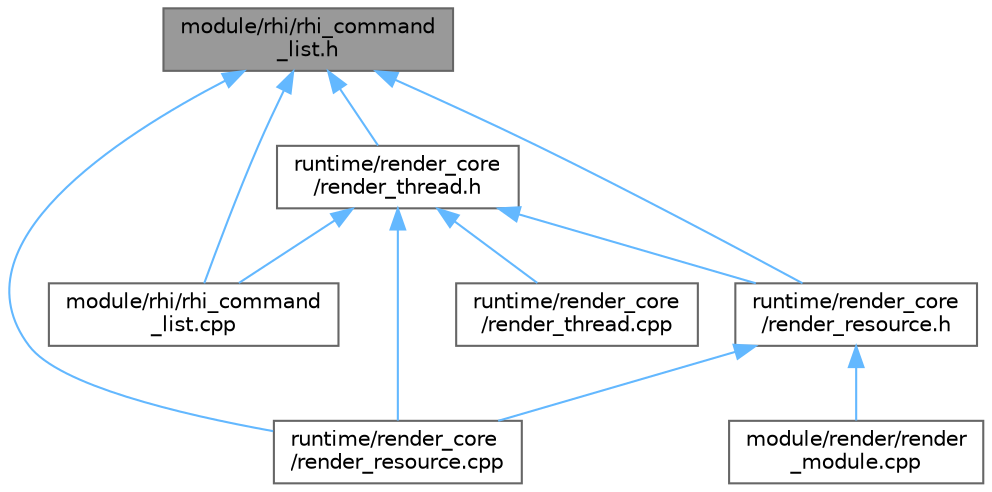 digraph "module/rhi/rhi_command_list.h"
{
 // LATEX_PDF_SIZE
  bgcolor="transparent";
  edge [fontname=Helvetica,fontsize=10,labelfontname=Helvetica,labelfontsize=10];
  node [fontname=Helvetica,fontsize=10,shape=box,height=0.2,width=0.4];
  Node1 [id="Node000001",label="module/rhi/rhi_command\l_list.h",height=0.2,width=0.4,color="gray40", fillcolor="grey60", style="filled", fontcolor="black",tooltip=" "];
  Node1 -> Node2 [id="edge11_Node000001_Node000002",dir="back",color="steelblue1",style="solid",tooltip=" "];
  Node2 [id="Node000002",label="module/rhi/rhi_command\l_list.cpp",height=0.2,width=0.4,color="grey40", fillcolor="white", style="filled",URL="$rhi__command__list_8cpp.html",tooltip=" "];
  Node1 -> Node3 [id="edge12_Node000001_Node000003",dir="back",color="steelblue1",style="solid",tooltip=" "];
  Node3 [id="Node000003",label="runtime/render_core\l/render_resource.cpp",height=0.2,width=0.4,color="grey40", fillcolor="white", style="filled",URL="$render__resource_8cpp.html",tooltip=" "];
  Node1 -> Node4 [id="edge13_Node000001_Node000004",dir="back",color="steelblue1",style="solid",tooltip=" "];
  Node4 [id="Node000004",label="runtime/render_core\l/render_resource.h",height=0.2,width=0.4,color="grey40", fillcolor="white", style="filled",URL="$render__resource_8h.html",tooltip=" "];
  Node4 -> Node5 [id="edge14_Node000004_Node000005",dir="back",color="steelblue1",style="solid",tooltip=" "];
  Node5 [id="Node000005",label="module/render/render\l_module.cpp",height=0.2,width=0.4,color="grey40", fillcolor="white", style="filled",URL="$render__module_8cpp.html",tooltip=" "];
  Node4 -> Node3 [id="edge15_Node000004_Node000003",dir="back",color="steelblue1",style="solid",tooltip=" "];
  Node1 -> Node6 [id="edge16_Node000001_Node000006",dir="back",color="steelblue1",style="solid",tooltip=" "];
  Node6 [id="Node000006",label="runtime/render_core\l/render_thread.h",height=0.2,width=0.4,color="grey40", fillcolor="white", style="filled",URL="$render__thread_8h.html",tooltip=" "];
  Node6 -> Node2 [id="edge17_Node000006_Node000002",dir="back",color="steelblue1",style="solid",tooltip=" "];
  Node6 -> Node3 [id="edge18_Node000006_Node000003",dir="back",color="steelblue1",style="solid",tooltip=" "];
  Node6 -> Node4 [id="edge19_Node000006_Node000004",dir="back",color="steelblue1",style="solid",tooltip=" "];
  Node6 -> Node7 [id="edge20_Node000006_Node000007",dir="back",color="steelblue1",style="solid",tooltip=" "];
  Node7 [id="Node000007",label="runtime/render_core\l/render_thread.cpp",height=0.2,width=0.4,color="grey40", fillcolor="white", style="filled",URL="$render__thread_8cpp.html",tooltip=" "];
}
